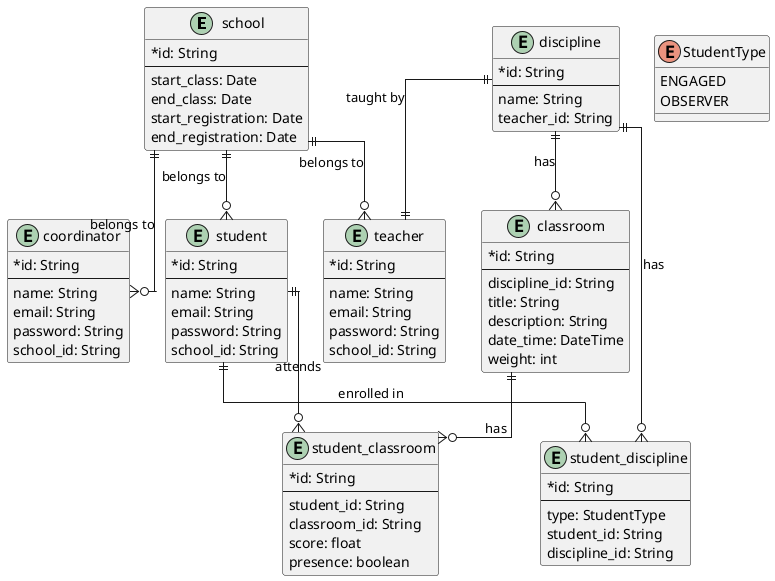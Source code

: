 @startuml
skinparam classAttributeIconSize 0
skinparam linetype ortho

entity "school" {
    * id: String
    --
    start_class: Date
    end_class: Date
    start_registration: Date
    end_registration: Date
}

entity "student" {
    * id: String
    --
    name: String
    email: String
    password: String
    school_id: String
}

entity "teacher" {
    * id: String
    --
    name: String
    email: String
    password: String
    school_id: String
}

entity "coordinator" {
    * id: String
    --
    name: String
    email: String
    password: String
    school_id: String
}

entity "discipline" {
    * id: String
    --
    name: String
    teacher_id: String
}

entity "classroom" {
    * id: String
    --
    discipline_id: String
    title: String
    description: String
    date_time: DateTime
    weight: int
}

entity "student_discipline" {
    * id: String
    --
    type: StudentType
    student_id: String
    discipline_id: String
}

entity "student_classroom" {
    * id: String
    --
    student_id: String
    classroom_id: String
    score: float
    presence: boolean
}

enum StudentType {
    ENGAGED
    OBSERVER
}

' Relationships
school ||--o{ student : "belongs to"
school ||--o{ teacher : "belongs to"
school ||--o{ coordinator : "belongs to"
discipline ||--|| teacher : "taught by"
discipline ||--o{ classroom : "has"
student ||--o{ student_discipline : "enrolled in"
discipline ||--o{ student_discipline : "has"
student ||--o{ student_classroom : "attends"
classroom ||--o{ student_classroom : "has"

@enduml
